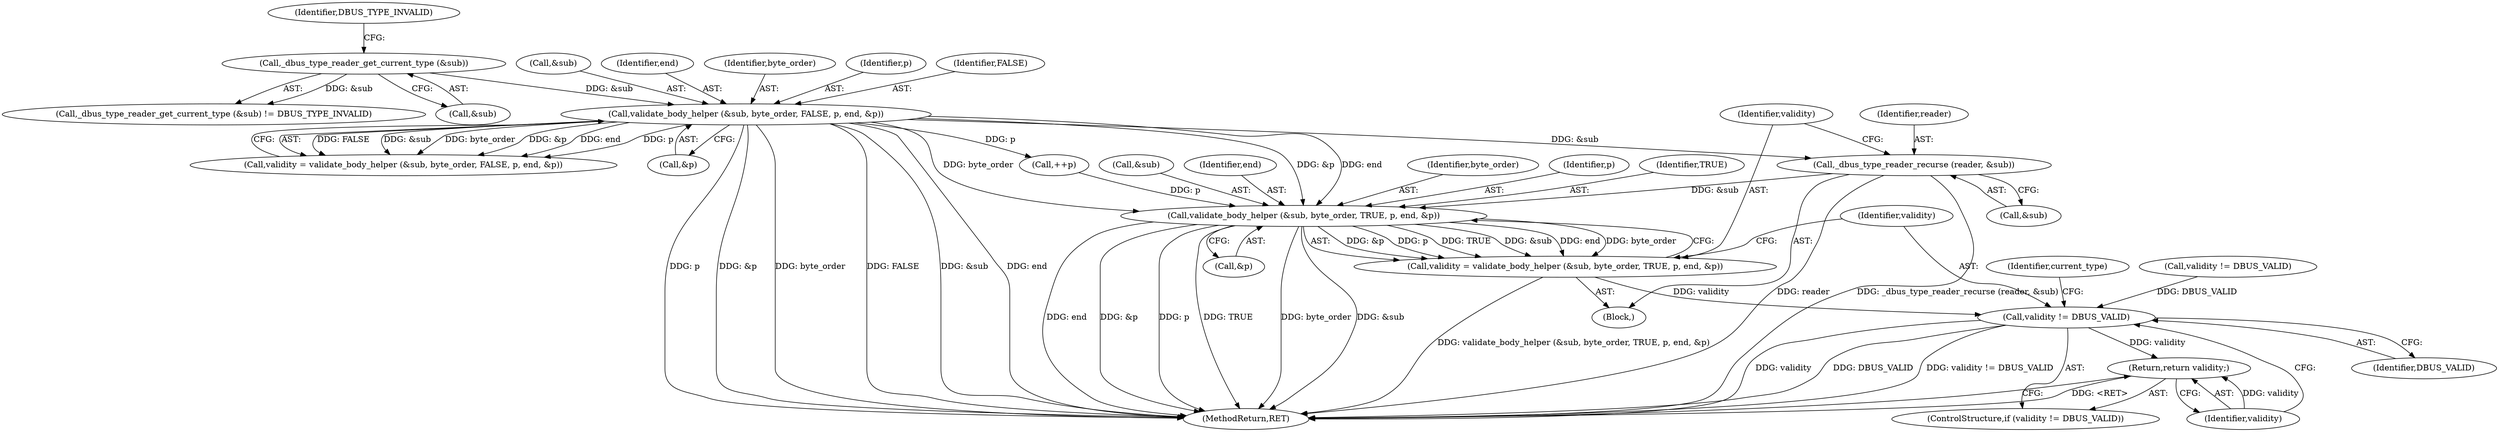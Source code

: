 digraph "0_dbus_7d65a3a6ed8815e34a99c680ac3869fde49dbbd4@API" {
"1000727" [label="(Call,_dbus_type_reader_recurse (reader, &sub))"];
"1000703" [label="(Call,validate_body_helper (&sub, byte_order, FALSE, p, end, &p))"];
"1000697" [label="(Call,_dbus_type_reader_get_current_type (&sub))"];
"1000733" [label="(Call,validate_body_helper (&sub, byte_order, TRUE, p, end, &p))"];
"1000731" [label="(Call,validity = validate_body_helper (&sub, byte_order, TRUE, p, end, &p))"];
"1000743" [label="(Call,validity != DBUS_VALID)"];
"1000746" [label="(Return,return validity;)"];
"1000122" [label="(Identifier,current_type)"];
"1000736" [label="(Identifier,byte_order)"];
"1000731" [label="(Call,validity = validate_body_helper (&sub, byte_order, TRUE, p, end, &p))"];
"1000747" [label="(Identifier,validity)"];
"1000708" [label="(Identifier,p)"];
"1000733" [label="(Call,validate_body_helper (&sub, byte_order, TRUE, p, end, &p))"];
"1000740" [label="(Call,&p)"];
"1000729" [label="(Call,&sub)"];
"1000707" [label="(Identifier,FALSE)"];
"1000713" [label="(Call,validity != DBUS_VALID)"];
"1000704" [label="(Call,&sub)"];
"1000744" [label="(Identifier,validity)"];
"1000745" [label="(Identifier,DBUS_VALID)"];
"1000696" [label="(Call,_dbus_type_reader_get_current_type (&sub) != DBUS_TYPE_INVALID)"];
"1000746" [label="(Return,return validity;)"];
"1000701" [label="(Call,validity = validate_body_helper (&sub, byte_order, FALSE, p, end, &p))"];
"1000728" [label="(Identifier,reader)"];
"1000710" [label="(Call,&p)"];
"1000738" [label="(Identifier,p)"];
"1000732" [label="(Identifier,validity)"];
"1000709" [label="(Identifier,end)"];
"1000697" [label="(Call,_dbus_type_reader_get_current_type (&sub))"];
"1000753" [label="(MethodReturn,RET)"];
"1000737" [label="(Identifier,TRUE)"];
"1000742" [label="(ControlStructure,if (validity != DBUS_VALID))"];
"1000698" [label="(Call,&sub)"];
"1000727" [label="(Call,_dbus_type_reader_recurse (reader, &sub))"];
"1000734" [label="(Call,&sub)"];
"1000739" [label="(Identifier,end)"];
"1000126" [label="(Block,)"];
"1000703" [label="(Call,validate_body_helper (&sub, byte_order, FALSE, p, end, &p))"];
"1000706" [label="(Identifier,byte_order)"];
"1000725" [label="(Call,++p)"];
"1000743" [label="(Call,validity != DBUS_VALID)"];
"1000700" [label="(Identifier,DBUS_TYPE_INVALID)"];
"1000727" -> "1000126"  [label="AST: "];
"1000727" -> "1000729"  [label="CFG: "];
"1000728" -> "1000727"  [label="AST: "];
"1000729" -> "1000727"  [label="AST: "];
"1000732" -> "1000727"  [label="CFG: "];
"1000727" -> "1000753"  [label="DDG: _dbus_type_reader_recurse (reader, &sub)"];
"1000727" -> "1000753"  [label="DDG: reader"];
"1000703" -> "1000727"  [label="DDG: &sub"];
"1000727" -> "1000733"  [label="DDG: &sub"];
"1000703" -> "1000701"  [label="AST: "];
"1000703" -> "1000710"  [label="CFG: "];
"1000704" -> "1000703"  [label="AST: "];
"1000706" -> "1000703"  [label="AST: "];
"1000707" -> "1000703"  [label="AST: "];
"1000708" -> "1000703"  [label="AST: "];
"1000709" -> "1000703"  [label="AST: "];
"1000710" -> "1000703"  [label="AST: "];
"1000701" -> "1000703"  [label="CFG: "];
"1000703" -> "1000753"  [label="DDG: end"];
"1000703" -> "1000753"  [label="DDG: p"];
"1000703" -> "1000753"  [label="DDG: &p"];
"1000703" -> "1000753"  [label="DDG: byte_order"];
"1000703" -> "1000753"  [label="DDG: FALSE"];
"1000703" -> "1000753"  [label="DDG: &sub"];
"1000703" -> "1000701"  [label="DDG: FALSE"];
"1000703" -> "1000701"  [label="DDG: &sub"];
"1000703" -> "1000701"  [label="DDG: byte_order"];
"1000703" -> "1000701"  [label="DDG: &p"];
"1000703" -> "1000701"  [label="DDG: end"];
"1000703" -> "1000701"  [label="DDG: p"];
"1000697" -> "1000703"  [label="DDG: &sub"];
"1000703" -> "1000725"  [label="DDG: p"];
"1000703" -> "1000733"  [label="DDG: &p"];
"1000703" -> "1000733"  [label="DDG: end"];
"1000703" -> "1000733"  [label="DDG: byte_order"];
"1000697" -> "1000696"  [label="AST: "];
"1000697" -> "1000698"  [label="CFG: "];
"1000698" -> "1000697"  [label="AST: "];
"1000700" -> "1000697"  [label="CFG: "];
"1000697" -> "1000696"  [label="DDG: &sub"];
"1000733" -> "1000731"  [label="AST: "];
"1000733" -> "1000740"  [label="CFG: "];
"1000734" -> "1000733"  [label="AST: "];
"1000736" -> "1000733"  [label="AST: "];
"1000737" -> "1000733"  [label="AST: "];
"1000738" -> "1000733"  [label="AST: "];
"1000739" -> "1000733"  [label="AST: "];
"1000740" -> "1000733"  [label="AST: "];
"1000731" -> "1000733"  [label="CFG: "];
"1000733" -> "1000753"  [label="DDG: &sub"];
"1000733" -> "1000753"  [label="DDG: end"];
"1000733" -> "1000753"  [label="DDG: &p"];
"1000733" -> "1000753"  [label="DDG: p"];
"1000733" -> "1000753"  [label="DDG: TRUE"];
"1000733" -> "1000753"  [label="DDG: byte_order"];
"1000733" -> "1000731"  [label="DDG: &p"];
"1000733" -> "1000731"  [label="DDG: p"];
"1000733" -> "1000731"  [label="DDG: TRUE"];
"1000733" -> "1000731"  [label="DDG: &sub"];
"1000733" -> "1000731"  [label="DDG: end"];
"1000733" -> "1000731"  [label="DDG: byte_order"];
"1000725" -> "1000733"  [label="DDG: p"];
"1000731" -> "1000126"  [label="AST: "];
"1000732" -> "1000731"  [label="AST: "];
"1000744" -> "1000731"  [label="CFG: "];
"1000731" -> "1000753"  [label="DDG: validate_body_helper (&sub, byte_order, TRUE, p, end, &p)"];
"1000731" -> "1000743"  [label="DDG: validity"];
"1000743" -> "1000742"  [label="AST: "];
"1000743" -> "1000745"  [label="CFG: "];
"1000744" -> "1000743"  [label="AST: "];
"1000745" -> "1000743"  [label="AST: "];
"1000122" -> "1000743"  [label="CFG: "];
"1000747" -> "1000743"  [label="CFG: "];
"1000743" -> "1000753"  [label="DDG: validity"];
"1000743" -> "1000753"  [label="DDG: DBUS_VALID"];
"1000743" -> "1000753"  [label="DDG: validity != DBUS_VALID"];
"1000713" -> "1000743"  [label="DDG: DBUS_VALID"];
"1000743" -> "1000746"  [label="DDG: validity"];
"1000746" -> "1000742"  [label="AST: "];
"1000746" -> "1000747"  [label="CFG: "];
"1000747" -> "1000746"  [label="AST: "];
"1000753" -> "1000746"  [label="CFG: "];
"1000746" -> "1000753"  [label="DDG: <RET>"];
"1000747" -> "1000746"  [label="DDG: validity"];
}
